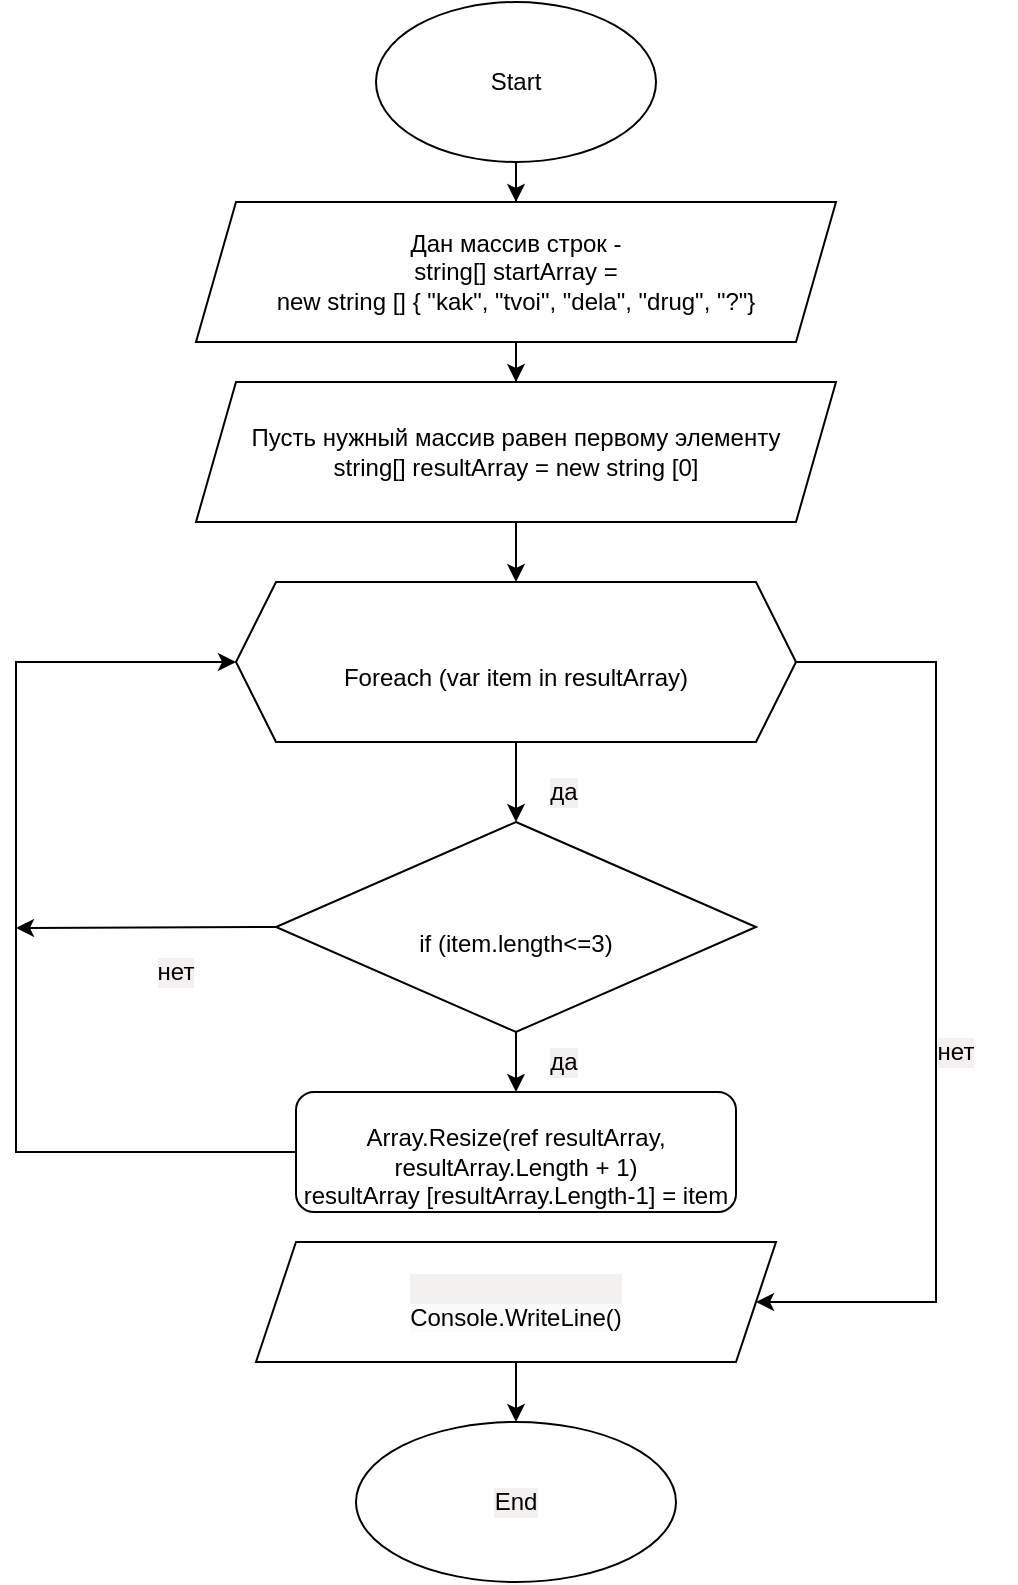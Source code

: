 <mxfile version="20.7.4" type="google"><diagram id="xWVbMdUd5B0QFMl-jLwK" name="Страница 1"><mxGraphModel grid="1" page="1" gridSize="10" guides="1" tooltips="1" connect="1" arrows="1" fold="1" pageScale="1" pageWidth="827" pageHeight="1169" math="0" shadow="0"><root><mxCell id="0"/><mxCell id="1" parent="0"/><mxCell id="ph9xXnisu-VVzi8jMT8g-3" value="" style="edgeStyle=orthogonalEdgeStyle;rounded=0;orthogonalLoop=1;jettySize=auto;html=1;" edge="1" parent="1" source="ph9xXnisu-VVzi8jMT8g-1" target="ph9xXnisu-VVzi8jMT8g-2"><mxGeometry relative="1" as="geometry"/></mxCell><mxCell id="ph9xXnisu-VVzi8jMT8g-1" value="Start" style="ellipse;whiteSpace=wrap;html=1;" vertex="1" parent="1"><mxGeometry x="320" y="50" width="140" height="80" as="geometry"/></mxCell><mxCell id="ph9xXnisu-VVzi8jMT8g-7" value="" style="edgeStyle=orthogonalEdgeStyle;rounded=0;orthogonalLoop=1;jettySize=auto;html=1;" edge="1" parent="1" source="ph9xXnisu-VVzi8jMT8g-2" target="ph9xXnisu-VVzi8jMT8g-6"><mxGeometry relative="1" as="geometry"/></mxCell><mxCell id="ph9xXnisu-VVzi8jMT8g-2" value="Дан массив строк - &lt;br&gt;string[] startArray = &lt;br&gt;new string [] { &quot;kak&quot;, &quot;tvoi&quot;, &quot;dela&quot;, &quot;drug&quot;, &quot;?&quot;}" style="shape=parallelogram;perimeter=parallelogramPerimeter;whiteSpace=wrap;html=1;fixedSize=1;" vertex="1" parent="1"><mxGeometry x="230" y="150" width="320" height="70" as="geometry"/></mxCell><mxCell id="ph9xXnisu-VVzi8jMT8g-9" value="" style="edgeStyle=orthogonalEdgeStyle;rounded=0;orthogonalLoop=1;jettySize=auto;html=1;" edge="1" parent="1" source="ph9xXnisu-VVzi8jMT8g-6" target="ph9xXnisu-VVzi8jMT8g-8"><mxGeometry relative="1" as="geometry"/></mxCell><mxCell id="ph9xXnisu-VVzi8jMT8g-6" value="Пусть нужный массив равен первому элементу&lt;br&gt;string[] resultArray = new string [0]" style="shape=parallelogram;perimeter=parallelogramPerimeter;whiteSpace=wrap;html=1;fixedSize=1;" vertex="1" parent="1"><mxGeometry x="230" y="240" width="320" height="70" as="geometry"/></mxCell><mxCell id="ph9xXnisu-VVzi8jMT8g-11" value="" style="edgeStyle=orthogonalEdgeStyle;rounded=0;orthogonalLoop=1;jettySize=auto;html=1;" edge="1" parent="1" source="ph9xXnisu-VVzi8jMT8g-8" target="ph9xXnisu-VVzi8jMT8g-10"><mxGeometry relative="1" as="geometry"/></mxCell><mxCell id="ph9xXnisu-VVzi8jMT8g-26" style="edgeStyle=orthogonalEdgeStyle;rounded=0;orthogonalLoop=1;jettySize=auto;html=1;exitX=1;exitY=0.5;exitDx=0;exitDy=0;entryX=1;entryY=0.5;entryDx=0;entryDy=0;" edge="1" parent="1" source="ph9xXnisu-VVzi8jMT8g-8" target="ph9xXnisu-VVzi8jMT8g-24"><mxGeometry relative="1" as="geometry"><mxPoint x="600" y="822.667" as="targetPoint"/><Array as="points"><mxPoint x="600" y="380"/><mxPoint x="600" y="700"/></Array></mxGeometry></mxCell><mxCell id="ph9xXnisu-VVzi8jMT8g-8" value="&lt;br&gt;Foreach (var item in resultArray)" style="shape=hexagon;perimeter=hexagonPerimeter2;whiteSpace=wrap;html=1;fixedSize=1;" vertex="1" parent="1"><mxGeometry x="250" y="340" width="280" height="80" as="geometry"/></mxCell><mxCell id="ph9xXnisu-VVzi8jMT8g-13" value="" style="edgeStyle=orthogonalEdgeStyle;rounded=0;orthogonalLoop=1;jettySize=auto;html=1;" edge="1" parent="1" source="ph9xXnisu-VVzi8jMT8g-10" target="ph9xXnisu-VVzi8jMT8g-12"><mxGeometry relative="1" as="geometry"/></mxCell><mxCell id="ph9xXnisu-VVzi8jMT8g-10" value="&lt;br&gt;if (item.length&amp;lt;=3)" style="rhombus;whiteSpace=wrap;html=1;" vertex="1" parent="1"><mxGeometry x="270" y="460" width="240" height="105" as="geometry"/></mxCell><mxCell id="ph9xXnisu-VVzi8jMT8g-12" value="&lt;div&gt;&lt;br&gt;&lt;/div&gt;&lt;div&gt;Array.Resize(ref resultArray, resultArray.Length + 1)&lt;/div&gt;&lt;div&gt;resultArray [resultArray.Length-1] = item&lt;/div&gt;" style="rounded=1;whiteSpace=wrap;html=1;" vertex="1" parent="1"><mxGeometry x="280" y="595" width="220" height="60" as="geometry"/></mxCell><mxCell id="ph9xXnisu-VVzi8jMT8g-14" value="" style="endArrow=classic;html=1;rounded=0;exitX=0;exitY=0.5;exitDx=0;exitDy=0;entryX=0;entryY=0.5;entryDx=0;entryDy=0;" edge="1" parent="1" source="ph9xXnisu-VVzi8jMT8g-12" target="ph9xXnisu-VVzi8jMT8g-8"><mxGeometry width="50" height="50" relative="1" as="geometry"><mxPoint x="430" y="550" as="sourcePoint"/><mxPoint x="150" y="690" as="targetPoint"/><Array as="points"><mxPoint x="140" y="625"/><mxPoint x="140" y="380"/></Array></mxGeometry></mxCell><mxCell id="ph9xXnisu-VVzi8jMT8g-15" value="" style="endArrow=classic;html=1;rounded=0;exitX=0;exitY=0.5;exitDx=0;exitDy=0;" edge="1" parent="1" source="ph9xXnisu-VVzi8jMT8g-10"><mxGeometry width="50" height="50" relative="1" as="geometry"><mxPoint x="430" y="550" as="sourcePoint"/><mxPoint x="140" y="513" as="targetPoint"/></mxGeometry></mxCell><mxCell id="ph9xXnisu-VVzi8jMT8g-16" value="да" style="text;html=1;strokeColor=none;fillColor=none;align=center;verticalAlign=middle;whiteSpace=wrap;rounded=0;labelBackgroundColor=#f5f0f0;" vertex="1" parent="1"><mxGeometry x="384" y="430" width="60" height="30" as="geometry"/></mxCell><mxCell id="ph9xXnisu-VVzi8jMT8g-19" value="нет" style="text;html=1;strokeColor=none;fillColor=none;align=center;verticalAlign=middle;whiteSpace=wrap;rounded=0;labelBackgroundColor=#f5f0f0;" vertex="1" parent="1"><mxGeometry x="190" y="520" width="60" height="30" as="geometry"/></mxCell><mxCell id="ph9xXnisu-VVzi8jMT8g-23" value="нет" style="text;html=1;strokeColor=none;fillColor=none;align=center;verticalAlign=middle;whiteSpace=wrap;rounded=0;labelBackgroundColor=#f5f0f0;" vertex="1" parent="1"><mxGeometry x="580" y="560" width="60" height="30" as="geometry"/></mxCell><mxCell id="ph9xXnisu-VVzi8jMT8g-27" value="" style="edgeStyle=orthogonalEdgeStyle;rounded=0;orthogonalLoop=1;jettySize=auto;html=1;" edge="1" parent="1" source="ph9xXnisu-VVzi8jMT8g-24" target="ph9xXnisu-VVzi8jMT8g-25"><mxGeometry relative="1" as="geometry"/></mxCell><mxCell id="ph9xXnisu-VVzi8jMT8g-24" value="&lt;br style=&quot;border-color: var(--border-color); background-color: rgb(251, 251, 251);&quot;&gt;&lt;span style=&quot;background-color: rgb(251, 251, 251);&quot;&gt;Console.WriteLine()&lt;/span&gt;" style="shape=parallelogram;perimeter=parallelogramPerimeter;whiteSpace=wrap;html=1;fixedSize=1;labelBackgroundColor=#f5f0f0;fillColor=none;" vertex="1" parent="1"><mxGeometry x="260" y="670" width="260" height="60" as="geometry"/></mxCell><mxCell id="ph9xXnisu-VVzi8jMT8g-25" value="End" style="ellipse;whiteSpace=wrap;html=1;labelBackgroundColor=#f5f0f0;fillColor=none;" vertex="1" parent="1"><mxGeometry x="310" y="760" width="160" height="80" as="geometry"/></mxCell><mxCell id="ph9xXnisu-VVzi8jMT8g-29" value="да" style="text;html=1;strokeColor=none;fillColor=none;align=center;verticalAlign=middle;whiteSpace=wrap;rounded=0;labelBackgroundColor=#f5f0f0;" vertex="1" parent="1"><mxGeometry x="384" y="565" width="60" height="30" as="geometry"/></mxCell></root></mxGraphModel></diagram></mxfile>